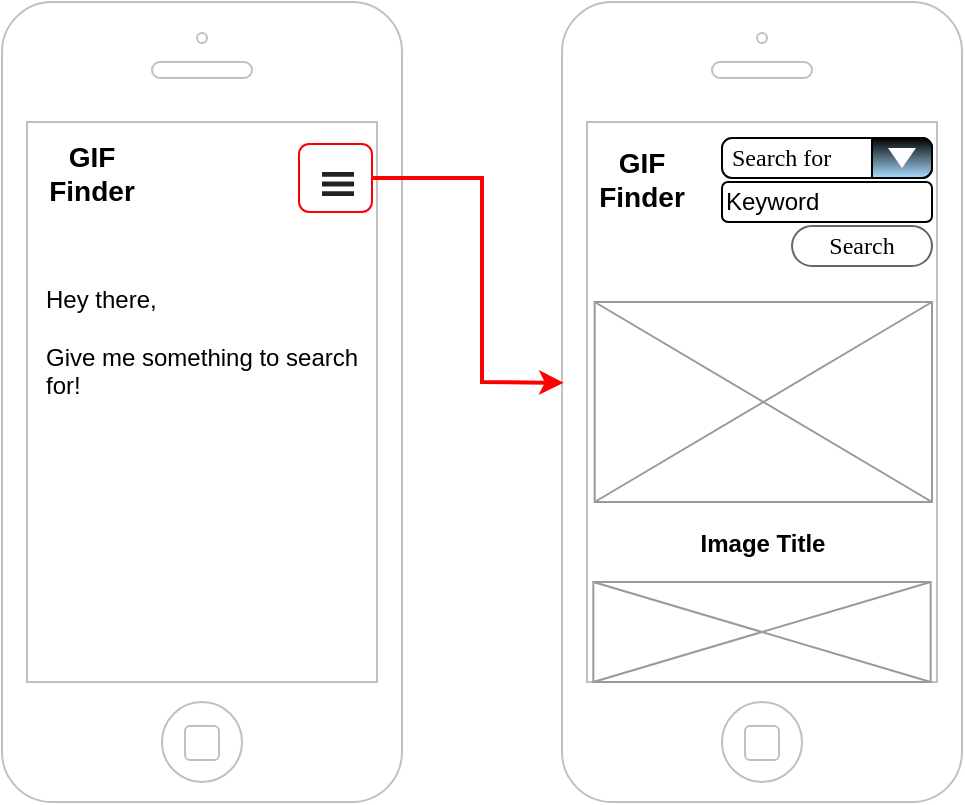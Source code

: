 <mxfile version="24.7.17">
  <diagram id="10ifoi6bdJo_da6fG-TG" name="Page-1">
    <mxGraphModel dx="1420" dy="822" grid="1" gridSize="10" guides="1" tooltips="1" connect="1" arrows="1" fold="1" page="1" pageScale="1" pageWidth="850" pageHeight="1100" math="0" shadow="0">
      <root>
        <mxCell id="0" />
        <mxCell id="1" parent="0" />
        <mxCell id="oXJwfy2o2yNfhM5xkF7h-10" value="" style="group" parent="1" vertex="1" connectable="0">
          <mxGeometry x="40" y="40" width="232.5" height="400" as="geometry" />
        </mxCell>
        <mxCell id="oXJwfy2o2yNfhM5xkF7h-1" value="" style="html=1;verticalLabelPosition=bottom;labelBackgroundColor=#ffffff;verticalAlign=top;shadow=0;dashed=0;strokeWidth=1;shape=mxgraph.ios7.misc.iphone;strokeColor=#c0c0c0;" parent="oXJwfy2o2yNfhM5xkF7h-10" vertex="1">
          <mxGeometry width="200" height="400" as="geometry" />
        </mxCell>
        <mxCell id="oXJwfy2o2yNfhM5xkF7h-2" value="" style="html=1;verticalLabelPosition=bottom;labelBackgroundColor=#ffffff;verticalAlign=top;shadow=0;dashed=0;strokeWidth=2;shape=mxgraph.ios7.misc.options;fillColor=#222222;sketch=0;" parent="oXJwfy2o2yNfhM5xkF7h-10" vertex="1">
          <mxGeometry x="160" y="85" width="16" height="12" as="geometry" />
        </mxCell>
        <mxCell id="oXJwfy2o2yNfhM5xkF7h-79" value="" style="rounded=1;whiteSpace=wrap;html=1;shadow=0;fillColor=none;strokeColor=#ff0000;" parent="oXJwfy2o2yNfhM5xkF7h-10" vertex="1">
          <mxGeometry x="148.5" y="71" width="36.5" height="34" as="geometry" />
        </mxCell>
        <mxCell id="l_4_kS8voFQOMj7Jpewp-4" value="GIF&#xa;Finder" style="text;strokeColor=none;fillColor=none;fontSize=14;fontStyle=1;verticalAlign=middle;align=center;spacing=0;" vertex="1" parent="oXJwfy2o2yNfhM5xkF7h-10">
          <mxGeometry x="10" y="65" width="70" height="40" as="geometry" />
        </mxCell>
        <mxCell id="oXJwfy2o2yNfhM5xkF7h-46" value="Hey there,&lt;div&gt;&lt;br&gt;&lt;/div&gt;&lt;div&gt;Give me something to search for!&lt;/div&gt;" style="text;spacingTop=-5;whiteSpace=wrap;html=1;align=left;fontSize=12;fontFamily=Helvetica;fillColor=none;strokeColor=none;" parent="oXJwfy2o2yNfhM5xkF7h-10" vertex="1">
          <mxGeometry x="20" y="140" width="160" height="90" as="geometry" />
        </mxCell>
        <mxCell id="oXJwfy2o2yNfhM5xkF7h-35" value="" style="group" parent="1" vertex="1" connectable="0">
          <mxGeometry x="320" y="40" width="200" height="400" as="geometry" />
        </mxCell>
        <mxCell id="oXJwfy2o2yNfhM5xkF7h-36" value="" style="html=1;verticalLabelPosition=bottom;labelBackgroundColor=#ffffff;verticalAlign=top;shadow=0;dashed=0;strokeWidth=1;shape=mxgraph.ios7.misc.iphone;strokeColor=#c0c0c0;" parent="oXJwfy2o2yNfhM5xkF7h-35" vertex="1">
          <mxGeometry width="200" height="400" as="geometry" />
        </mxCell>
        <mxCell id="l_4_kS8voFQOMj7Jpewp-1" value="Search for" style="strokeWidth=1;shadow=0;dashed=0;align=center;html=1;shape=mxgraph.mockup.forms.comboBox;strokeColor=default;fillColor=none;align=left;fillColor2=#aaddff;mainText=;fontColor=default;fontSize=12;spacingLeft=3;fontFamily=Verdana;" vertex="1" parent="oXJwfy2o2yNfhM5xkF7h-35">
          <mxGeometry x="80" y="68" width="105" height="20" as="geometry" />
        </mxCell>
        <mxCell id="l_4_kS8voFQOMj7Jpewp-2" value="Keyword" style="rounded=1;whiteSpace=wrap;html=1;align=left;" vertex="1" parent="oXJwfy2o2yNfhM5xkF7h-35">
          <mxGeometry x="80" y="90" width="105" height="20" as="geometry" />
        </mxCell>
        <mxCell id="l_4_kS8voFQOMj7Jpewp-3" value="Search" style="strokeWidth=1;shadow=0;dashed=0;align=center;html=1;shape=mxgraph.mockup.buttons.button;strokeColor=#666666;fontColor=#000000;mainText=;buttonStyle=round;fontSize=12;fontStyle=0;fillColor=none;whiteSpace=wrap;fontFamily=Verdana;" vertex="1" parent="oXJwfy2o2yNfhM5xkF7h-35">
          <mxGeometry x="115" y="112" width="70" height="20" as="geometry" />
        </mxCell>
        <mxCell id="l_4_kS8voFQOMj7Jpewp-5" value="GIF&#xa;Finder" style="text;strokeColor=none;fillColor=none;fontSize=14;fontStyle=1;verticalAlign=middle;align=center;spacing=0;" vertex="1" parent="oXJwfy2o2yNfhM5xkF7h-35">
          <mxGeometry x="5" y="68" width="70" height="40" as="geometry" />
        </mxCell>
        <mxCell id="l_4_kS8voFQOMj7Jpewp-6" value="" style="verticalLabelPosition=bottom;shadow=0;dashed=0;align=center;html=1;verticalAlign=top;strokeWidth=1;shape=mxgraph.mockup.graphics.simpleIcon;strokeColor=#999999;" vertex="1" parent="oXJwfy2o2yNfhM5xkF7h-35">
          <mxGeometry x="16.338" y="150" width="168.658" height="100" as="geometry" />
        </mxCell>
        <mxCell id="l_4_kS8voFQOMj7Jpewp-7" value="Image Title" style="text;strokeColor=none;fillColor=none;html=1;fontSize=12;fontStyle=1;verticalAlign=middle;align=center;spacing=0;" vertex="1" parent="oXJwfy2o2yNfhM5xkF7h-35">
          <mxGeometry x="54.967" y="261" width="90.062" height="20" as="geometry" />
        </mxCell>
        <mxCell id="l_4_kS8voFQOMj7Jpewp-8" value="" style="verticalLabelPosition=bottom;shadow=0;dashed=0;align=center;html=1;verticalAlign=top;strokeWidth=1;shape=mxgraph.mockup.graphics.simpleIcon;strokeColor=#999999;" vertex="1" parent="oXJwfy2o2yNfhM5xkF7h-35">
          <mxGeometry x="15.67" y="290" width="168.66" height="50" as="geometry" />
        </mxCell>
        <mxCell id="oXJwfy2o2yNfhM5xkF7h-78" value="" style="endArrow=classic;html=1;rounded=0;strokeColor=#ff0000;strokeWidth=2;entryX=0.004;entryY=0.476;entryDx=0;entryDy=0;entryPerimeter=0;exitX=1;exitY=0.5;exitDx=0;exitDy=0;" parent="1" source="oXJwfy2o2yNfhM5xkF7h-79" target="oXJwfy2o2yNfhM5xkF7h-36" edge="1">
          <mxGeometry width="50" height="50" relative="1" as="geometry">
            <mxPoint x="290" y="160" as="sourcePoint" />
            <mxPoint x="320" y="230" as="targetPoint" />
            <Array as="points">
              <mxPoint x="280" y="128" />
              <mxPoint x="280" y="230" />
            </Array>
          </mxGeometry>
        </mxCell>
      </root>
    </mxGraphModel>
  </diagram>
</mxfile>

